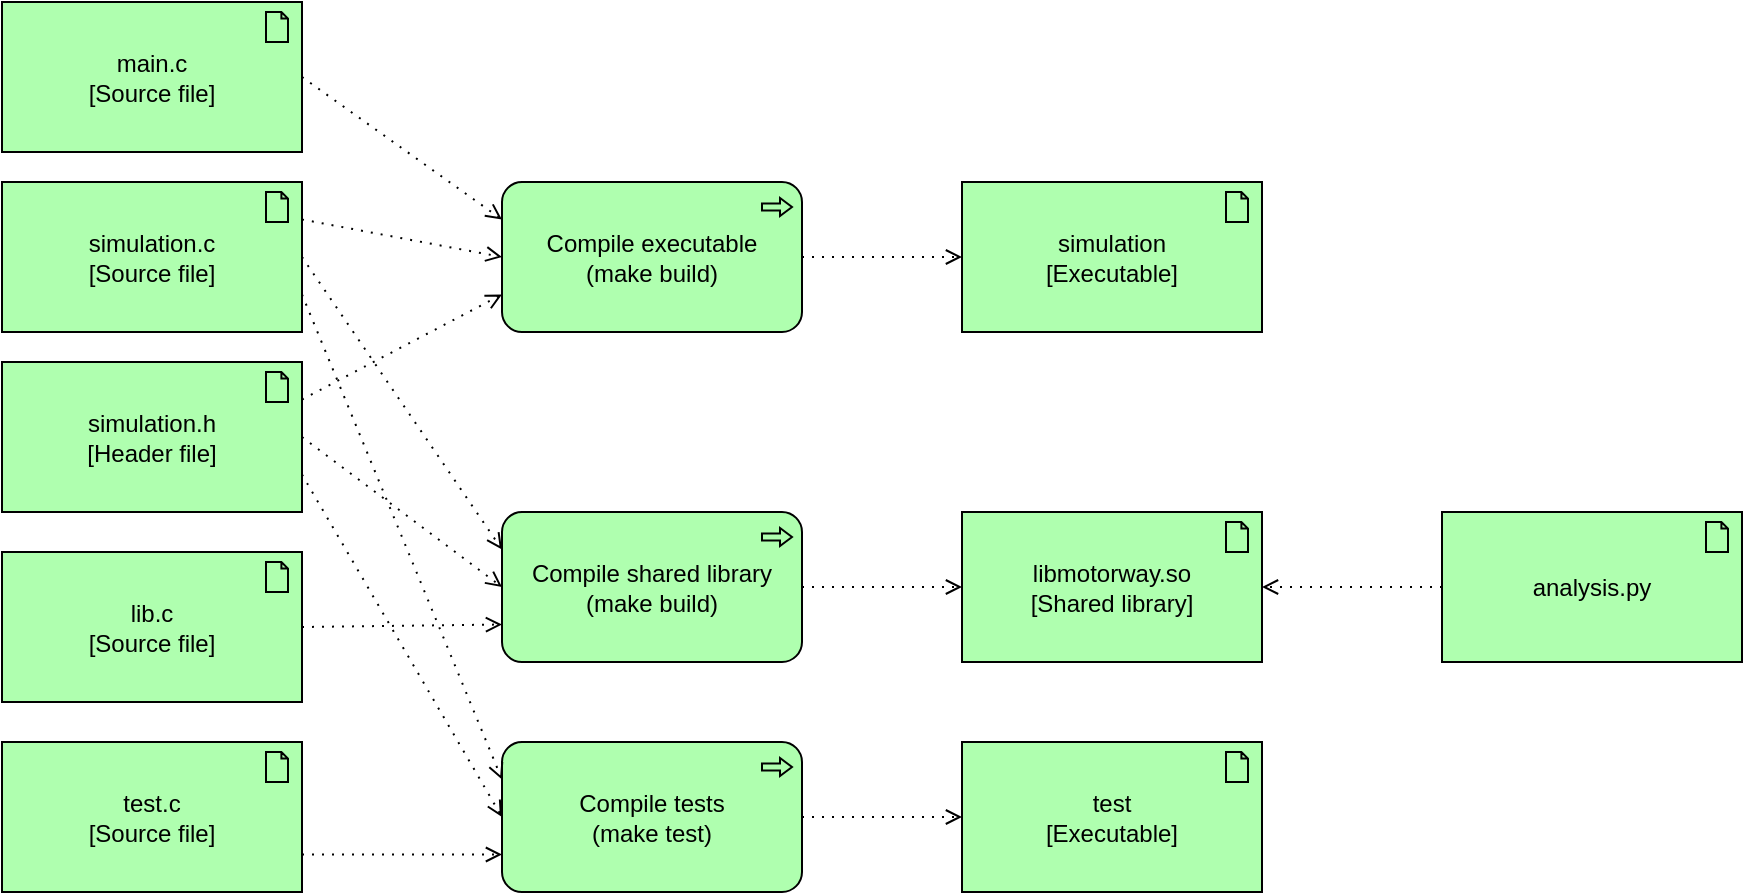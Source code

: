 <mxfile version="22.1.2" type="device">
  <diagram name="Page-1" id="-yB3LiYqmCC6OmoM3hbV">
    <mxGraphModel dx="814" dy="511" grid="1" gridSize="10" guides="1" tooltips="1" connect="1" arrows="1" fold="1" page="1" pageScale="1" pageWidth="827" pageHeight="1169" math="0" shadow="0">
      <root>
        <mxCell id="0" />
        <mxCell id="1" parent="0" />
        <mxCell id="oIPuPfSTGMywHN4HT05y-1" value="test.c&lt;br&gt;[Source file]" style="html=1;outlineConnect=0;whiteSpace=wrap;fillColor=#AFFFAF;shape=mxgraph.archimate3.application;appType=artifact;archiType=square;" vertex="1" parent="1">
          <mxGeometry x="80" y="520" width="150" height="75" as="geometry" />
        </mxCell>
        <mxCell id="oIPuPfSTGMywHN4HT05y-2" value="simulation.h&lt;br&gt;[Header file]" style="html=1;outlineConnect=0;whiteSpace=wrap;fillColor=#AFFFAF;shape=mxgraph.archimate3.application;appType=artifact;archiType=square;" vertex="1" parent="1">
          <mxGeometry x="80" y="330" width="150" height="75" as="geometry" />
        </mxCell>
        <mxCell id="oIPuPfSTGMywHN4HT05y-3" value="simulation.c&lt;br&gt;[Source file]" style="html=1;outlineConnect=0;whiteSpace=wrap;fillColor=#AFFFAF;shape=mxgraph.archimate3.application;appType=artifact;archiType=square;" vertex="1" parent="1">
          <mxGeometry x="80" y="240" width="150" height="75" as="geometry" />
        </mxCell>
        <mxCell id="oIPuPfSTGMywHN4HT05y-4" value="simulation&lt;br&gt;[Executable]" style="html=1;outlineConnect=0;whiteSpace=wrap;fillColor=#AFFFAF;shape=mxgraph.archimate3.application;appType=artifact;archiType=square;" vertex="1" parent="1">
          <mxGeometry x="560" y="240" width="150" height="75" as="geometry" />
        </mxCell>
        <mxCell id="oIPuPfSTGMywHN4HT05y-5" value="main.c&lt;br&gt;[Source file]" style="html=1;outlineConnect=0;whiteSpace=wrap;fillColor=#AFFFAF;shape=mxgraph.archimate3.application;appType=artifact;archiType=square;" vertex="1" parent="1">
          <mxGeometry x="80" y="150" width="150" height="75" as="geometry" />
        </mxCell>
        <mxCell id="oIPuPfSTGMywHN4HT05y-6" value="libmotorway.so&lt;br&gt;[Shared library]" style="html=1;outlineConnect=0;whiteSpace=wrap;fillColor=#AFFFAF;shape=mxgraph.archimate3.application;appType=artifact;archiType=square;" vertex="1" parent="1">
          <mxGeometry x="560" y="405" width="150" height="75" as="geometry" />
        </mxCell>
        <mxCell id="oIPuPfSTGMywHN4HT05y-7" value="lib.c&lt;br&gt;[Source file]" style="html=1;outlineConnect=0;whiteSpace=wrap;fillColor=#AFFFAF;shape=mxgraph.archimate3.application;appType=artifact;archiType=square;" vertex="1" parent="1">
          <mxGeometry x="80" y="425" width="150" height="75" as="geometry" />
        </mxCell>
        <mxCell id="oIPuPfSTGMywHN4HT05y-8" value="Compile executable&lt;br&gt;(make build)" style="html=1;outlineConnect=0;whiteSpace=wrap;fillColor=#AFFFAF;shape=mxgraph.archimate3.application;appType=proc;archiType=rounded;" vertex="1" parent="1">
          <mxGeometry x="330" y="240" width="150" height="75" as="geometry" />
        </mxCell>
        <mxCell id="oIPuPfSTGMywHN4HT05y-9" value="" style="html=1;endArrow=open;elbow=vertical;endFill=0;dashed=1;dashPattern=1 4;rounded=0;exitX=1;exitY=0.5;exitDx=0;exitDy=0;exitPerimeter=0;entryX=0;entryY=0.25;entryDx=0;entryDy=0;entryPerimeter=0;" edge="1" parent="1" source="oIPuPfSTGMywHN4HT05y-5" target="oIPuPfSTGMywHN4HT05y-8">
          <mxGeometry width="160" relative="1" as="geometry">
            <mxPoint x="290" y="370" as="sourcePoint" />
            <mxPoint x="450" y="370" as="targetPoint" />
          </mxGeometry>
        </mxCell>
        <mxCell id="oIPuPfSTGMywHN4HT05y-10" value="" style="html=1;endArrow=open;elbow=vertical;endFill=0;dashed=1;dashPattern=1 4;rounded=0;exitX=1;exitY=0.25;exitDx=0;exitDy=0;exitPerimeter=0;entryX=0;entryY=0.5;entryDx=0;entryDy=0;entryPerimeter=0;" edge="1" parent="1" source="oIPuPfSTGMywHN4HT05y-3" target="oIPuPfSTGMywHN4HT05y-8">
          <mxGeometry width="160" relative="1" as="geometry">
            <mxPoint x="240" y="198" as="sourcePoint" />
            <mxPoint x="340" y="269" as="targetPoint" />
          </mxGeometry>
        </mxCell>
        <mxCell id="oIPuPfSTGMywHN4HT05y-11" value="" style="html=1;endArrow=open;elbow=vertical;endFill=0;dashed=1;dashPattern=1 4;rounded=0;exitX=1;exitY=0.25;exitDx=0;exitDy=0;exitPerimeter=0;entryX=0;entryY=0.75;entryDx=0;entryDy=0;entryPerimeter=0;" edge="1" parent="1" source="oIPuPfSTGMywHN4HT05y-2" target="oIPuPfSTGMywHN4HT05y-8">
          <mxGeometry width="160" relative="1" as="geometry">
            <mxPoint x="250" y="208" as="sourcePoint" />
            <mxPoint x="350" y="279" as="targetPoint" />
          </mxGeometry>
        </mxCell>
        <mxCell id="oIPuPfSTGMywHN4HT05y-12" value="" style="html=1;endArrow=open;elbow=vertical;endFill=0;dashed=1;dashPattern=1 4;rounded=0;exitX=1;exitY=0.5;exitDx=0;exitDy=0;exitPerimeter=0;entryX=0;entryY=0.5;entryDx=0;entryDy=0;entryPerimeter=0;" edge="1" parent="1" source="oIPuPfSTGMywHN4HT05y-8" target="oIPuPfSTGMywHN4HT05y-4">
          <mxGeometry width="160" relative="1" as="geometry">
            <mxPoint x="440" y="180" as="sourcePoint" />
            <mxPoint x="540" y="251" as="targetPoint" />
          </mxGeometry>
        </mxCell>
        <mxCell id="oIPuPfSTGMywHN4HT05y-13" value="Compile shared library&lt;br&gt;(make build)" style="html=1;outlineConnect=0;whiteSpace=wrap;fillColor=#AFFFAF;shape=mxgraph.archimate3.application;appType=proc;archiType=rounded;" vertex="1" parent="1">
          <mxGeometry x="330" y="405" width="150" height="75" as="geometry" />
        </mxCell>
        <mxCell id="oIPuPfSTGMywHN4HT05y-14" value="" style="html=1;endArrow=open;elbow=vertical;endFill=0;dashed=1;dashPattern=1 4;rounded=0;exitX=1;exitY=0.5;exitDx=0;exitDy=0;exitPerimeter=0;entryX=0;entryY=0.5;entryDx=0;entryDy=0;entryPerimeter=0;" edge="1" parent="1" source="oIPuPfSTGMywHN4HT05y-13" target="oIPuPfSTGMywHN4HT05y-6">
          <mxGeometry width="160" relative="1" as="geometry">
            <mxPoint x="490" y="243" as="sourcePoint" />
            <mxPoint x="570" y="243" as="targetPoint" />
          </mxGeometry>
        </mxCell>
        <mxCell id="oIPuPfSTGMywHN4HT05y-15" value="" style="html=1;endArrow=open;elbow=vertical;endFill=0;dashed=1;dashPattern=1 4;rounded=0;exitX=1;exitY=0.5;exitDx=0;exitDy=0;exitPerimeter=0;entryX=0;entryY=0.75;entryDx=0;entryDy=0;entryPerimeter=0;" edge="1" parent="1" source="oIPuPfSTGMywHN4HT05y-7" target="oIPuPfSTGMywHN4HT05y-13">
          <mxGeometry width="160" relative="1" as="geometry">
            <mxPoint x="500" y="253" as="sourcePoint" />
            <mxPoint x="580" y="253" as="targetPoint" />
          </mxGeometry>
        </mxCell>
        <mxCell id="oIPuPfSTGMywHN4HT05y-16" value="" style="html=1;endArrow=open;elbow=vertical;endFill=0;dashed=1;dashPattern=1 4;rounded=0;exitX=1;exitY=0.5;exitDx=0;exitDy=0;exitPerimeter=0;entryX=0;entryY=0.5;entryDx=0;entryDy=0;entryPerimeter=0;" edge="1" parent="1" source="oIPuPfSTGMywHN4HT05y-2" target="oIPuPfSTGMywHN4HT05y-13">
          <mxGeometry width="160" relative="1" as="geometry">
            <mxPoint x="510" y="308" as="sourcePoint" />
            <mxPoint x="590" y="308" as="targetPoint" />
          </mxGeometry>
        </mxCell>
        <mxCell id="oIPuPfSTGMywHN4HT05y-17" value="" style="html=1;endArrow=open;elbow=vertical;endFill=0;dashed=1;dashPattern=1 4;rounded=0;exitX=1;exitY=0.5;exitDx=0;exitDy=0;exitPerimeter=0;entryX=0;entryY=0.25;entryDx=0;entryDy=0;entryPerimeter=0;" edge="1" parent="1" source="oIPuPfSTGMywHN4HT05y-3" target="oIPuPfSTGMywHN4HT05y-13">
          <mxGeometry width="160" relative="1" as="geometry">
            <mxPoint x="520" y="318" as="sourcePoint" />
            <mxPoint x="600" y="318" as="targetPoint" />
          </mxGeometry>
        </mxCell>
        <mxCell id="oIPuPfSTGMywHN4HT05y-18" value="Compile tests&lt;br&gt;(make test)" style="html=1;outlineConnect=0;whiteSpace=wrap;fillColor=#AFFFAF;shape=mxgraph.archimate3.application;appType=proc;archiType=rounded;" vertex="1" parent="1">
          <mxGeometry x="330" y="520" width="150" height="75" as="geometry" />
        </mxCell>
        <mxCell id="oIPuPfSTGMywHN4HT05y-19" value="test&lt;br&gt;[Executable]" style="html=1;outlineConnect=0;whiteSpace=wrap;fillColor=#AFFFAF;shape=mxgraph.archimate3.application;appType=artifact;archiType=square;" vertex="1" parent="1">
          <mxGeometry x="560" y="520" width="150" height="75" as="geometry" />
        </mxCell>
        <mxCell id="oIPuPfSTGMywHN4HT05y-20" value="" style="html=1;endArrow=open;elbow=vertical;endFill=0;dashed=1;dashPattern=1 4;rounded=0;exitX=1;exitY=0.5;exitDx=0;exitDy=0;exitPerimeter=0;entryX=0;entryY=0.5;entryDx=0;entryDy=0;entryPerimeter=0;" edge="1" parent="1" source="oIPuPfSTGMywHN4HT05y-18" target="oIPuPfSTGMywHN4HT05y-19">
          <mxGeometry width="160" relative="1" as="geometry">
            <mxPoint x="490" y="453" as="sourcePoint" />
            <mxPoint x="570" y="453" as="targetPoint" />
          </mxGeometry>
        </mxCell>
        <mxCell id="oIPuPfSTGMywHN4HT05y-21" value="" style="html=1;endArrow=open;elbow=vertical;endFill=0;dashed=1;dashPattern=1 4;rounded=0;exitX=1;exitY=0.75;exitDx=0;exitDy=0;exitPerimeter=0;entryX=0;entryY=0.75;entryDx=0;entryDy=0;entryPerimeter=0;" edge="1" parent="1" source="oIPuPfSTGMywHN4HT05y-1" target="oIPuPfSTGMywHN4HT05y-18">
          <mxGeometry width="160" relative="1" as="geometry">
            <mxPoint x="500" y="463" as="sourcePoint" />
            <mxPoint x="580" y="463" as="targetPoint" />
          </mxGeometry>
        </mxCell>
        <mxCell id="oIPuPfSTGMywHN4HT05y-22" value="" style="html=1;endArrow=open;elbow=vertical;endFill=0;dashed=1;dashPattern=1 4;rounded=0;exitX=1;exitY=0.75;exitDx=0;exitDy=0;exitPerimeter=0;entryX=0;entryY=0.5;entryDx=0;entryDy=0;entryPerimeter=0;" edge="1" parent="1" source="oIPuPfSTGMywHN4HT05y-2" target="oIPuPfSTGMywHN4HT05y-18">
          <mxGeometry width="160" relative="1" as="geometry">
            <mxPoint x="240" y="473" as="sourcePoint" />
            <mxPoint x="340" y="471" as="targetPoint" />
          </mxGeometry>
        </mxCell>
        <mxCell id="oIPuPfSTGMywHN4HT05y-23" value="" style="html=1;endArrow=open;elbow=vertical;endFill=0;dashed=1;dashPattern=1 4;rounded=0;entryX=0;entryY=0.25;entryDx=0;entryDy=0;entryPerimeter=0;exitX=1;exitY=0.75;exitDx=0;exitDy=0;exitPerimeter=0;" edge="1" parent="1" source="oIPuPfSTGMywHN4HT05y-3" target="oIPuPfSTGMywHN4HT05y-18">
          <mxGeometry width="160" relative="1" as="geometry">
            <mxPoint x="270" y="300" as="sourcePoint" />
            <mxPoint x="340" y="568" as="targetPoint" />
          </mxGeometry>
        </mxCell>
        <mxCell id="oIPuPfSTGMywHN4HT05y-24" value="analysis.py" style="html=1;outlineConnect=0;whiteSpace=wrap;fillColor=#AFFFAF;shape=mxgraph.archimate3.application;appType=artifact;archiType=square;" vertex="1" parent="1">
          <mxGeometry x="800" y="405" width="150" height="75" as="geometry" />
        </mxCell>
        <mxCell id="oIPuPfSTGMywHN4HT05y-25" value="" style="html=1;endArrow=open;elbow=vertical;endFill=0;dashed=1;dashPattern=1 4;rounded=0;exitX=0;exitY=0.5;exitDx=0;exitDy=0;exitPerimeter=0;entryX=1;entryY=0.5;entryDx=0;entryDy=0;entryPerimeter=0;" edge="1" parent="1" source="oIPuPfSTGMywHN4HT05y-24" target="oIPuPfSTGMywHN4HT05y-6">
          <mxGeometry width="160" relative="1" as="geometry">
            <mxPoint x="490" y="453" as="sourcePoint" />
            <mxPoint x="570" y="453" as="targetPoint" />
          </mxGeometry>
        </mxCell>
      </root>
    </mxGraphModel>
  </diagram>
</mxfile>
